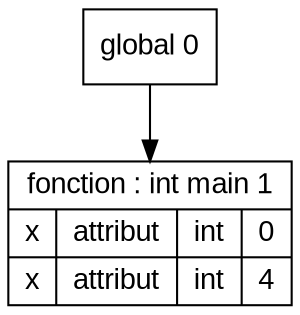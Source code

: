 digraph "tds"{

	node [fontname="Arial"];

	N1 [shape=record label="{ fonction : int main 1
	| { x | attribut | int | 0 }
	| { x | attribut | int | 4 }
	}"];

	N0 [shape=record label="{ global 0
	}"];


	N0 -> N1; 
}

